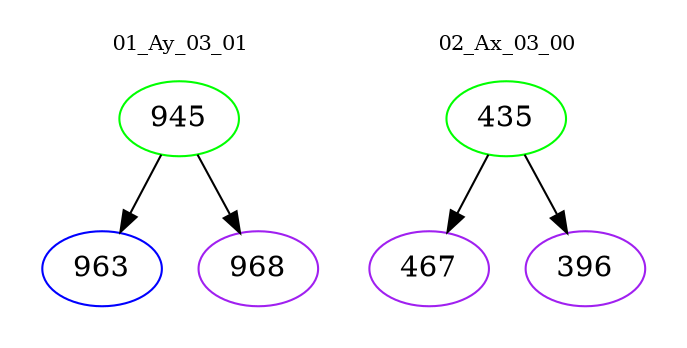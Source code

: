digraph{
subgraph cluster_0 {
color = white
label = "01_Ay_03_01";
fontsize=10;
T0_945 [label="945", color="green"]
T0_945 -> T0_963 [color="black"]
T0_963 [label="963", color="blue"]
T0_945 -> T0_968 [color="black"]
T0_968 [label="968", color="purple"]
}
subgraph cluster_1 {
color = white
label = "02_Ax_03_00";
fontsize=10;
T1_435 [label="435", color="green"]
T1_435 -> T1_467 [color="black"]
T1_467 [label="467", color="purple"]
T1_435 -> T1_396 [color="black"]
T1_396 [label="396", color="purple"]
}
}
